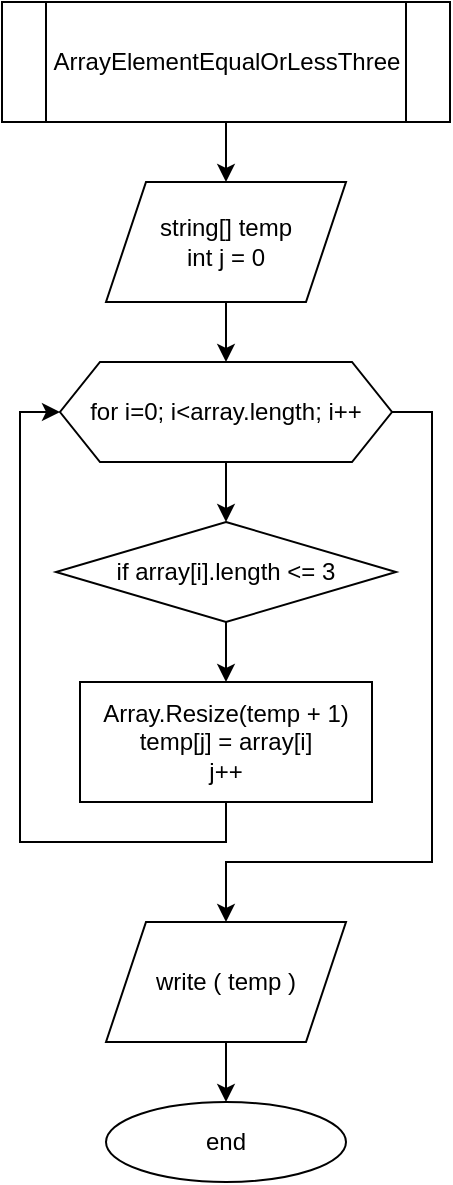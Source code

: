 <mxfile version="20.7.4" type="device"><diagram id="C5RBs43oDa-KdzZeNtuy" name="Page-1"><mxGraphModel dx="1610" dy="746" grid="1" gridSize="10" guides="1" tooltips="1" connect="1" arrows="1" fold="1" page="1" pageScale="1" pageWidth="827" pageHeight="1169" math="0" shadow="0"><root><mxCell id="WIyWlLk6GJQsqaUBKTNV-0"/><mxCell id="WIyWlLk6GJQsqaUBKTNV-1" parent="WIyWlLk6GJQsqaUBKTNV-0"/><mxCell id="EpuqHLS8eakMcwxU8TYO-19" value="" style="edgeStyle=orthogonalEdgeStyle;rounded=0;orthogonalLoop=1;jettySize=auto;html=1;entryX=0.5;entryY=0;entryDx=0;entryDy=0;" edge="1" parent="WIyWlLk6GJQsqaUBKTNV-1" source="EpuqHLS8eakMcwxU8TYO-2" target="EpuqHLS8eakMcwxU8TYO-5"><mxGeometry relative="1" as="geometry"/></mxCell><mxCell id="EpuqHLS8eakMcwxU8TYO-24" style="edgeStyle=orthogonalEdgeStyle;rounded=0;orthogonalLoop=1;jettySize=auto;html=1;exitX=1;exitY=0.5;exitDx=0;exitDy=0;entryX=0.5;entryY=0;entryDx=0;entryDy=0;" edge="1" parent="WIyWlLk6GJQsqaUBKTNV-1" source="EpuqHLS8eakMcwxU8TYO-2" target="EpuqHLS8eakMcwxU8TYO-23"><mxGeometry relative="1" as="geometry"><Array as="points"><mxPoint x="517" y="325"/><mxPoint x="517" y="550"/><mxPoint x="414" y="550"/></Array></mxGeometry></mxCell><mxCell id="EpuqHLS8eakMcwxU8TYO-2" value="for i=0; i&amp;lt;array.length; i++" style="shape=hexagon;perimeter=hexagonPerimeter2;whiteSpace=wrap;html=1;fixedSize=1;" vertex="1" parent="WIyWlLk6GJQsqaUBKTNV-1"><mxGeometry x="331" y="300" width="166" height="50" as="geometry"/></mxCell><mxCell id="EpuqHLS8eakMcwxU8TYO-11" value="" style="edgeStyle=orthogonalEdgeStyle;rounded=0;orthogonalLoop=1;jettySize=auto;html=1;" edge="1" parent="WIyWlLk6GJQsqaUBKTNV-1" source="EpuqHLS8eakMcwxU8TYO-4" target="EpuqHLS8eakMcwxU8TYO-8"><mxGeometry relative="1" as="geometry"/></mxCell><mxCell id="EpuqHLS8eakMcwxU8TYO-4" value="ArrayElementEqualOrLessThree" style="shape=process;whiteSpace=wrap;html=1;backgroundOutline=1;" vertex="1" parent="WIyWlLk6GJQsqaUBKTNV-1"><mxGeometry x="302" y="120" width="224" height="60" as="geometry"/></mxCell><mxCell id="EpuqHLS8eakMcwxU8TYO-20" value="" style="edgeStyle=orthogonalEdgeStyle;rounded=0;orthogonalLoop=1;jettySize=auto;html=1;" edge="1" parent="WIyWlLk6GJQsqaUBKTNV-1" source="EpuqHLS8eakMcwxU8TYO-5" target="EpuqHLS8eakMcwxU8TYO-9"><mxGeometry relative="1" as="geometry"/></mxCell><mxCell id="EpuqHLS8eakMcwxU8TYO-5" value="if array[i].length &amp;lt;= 3" style="rhombus;whiteSpace=wrap;html=1;" vertex="1" parent="WIyWlLk6GJQsqaUBKTNV-1"><mxGeometry x="329" y="380" width="170" height="50" as="geometry"/></mxCell><mxCell id="EpuqHLS8eakMcwxU8TYO-7" value="end" style="ellipse;whiteSpace=wrap;html=1;" vertex="1" parent="WIyWlLk6GJQsqaUBKTNV-1"><mxGeometry x="354" y="670" width="120" height="40" as="geometry"/></mxCell><mxCell id="EpuqHLS8eakMcwxU8TYO-15" value="" style="edgeStyle=orthogonalEdgeStyle;rounded=0;orthogonalLoop=1;jettySize=auto;html=1;" edge="1" parent="WIyWlLk6GJQsqaUBKTNV-1" source="EpuqHLS8eakMcwxU8TYO-8"><mxGeometry relative="1" as="geometry"><mxPoint x="414" y="300" as="targetPoint"/></mxGeometry></mxCell><mxCell id="EpuqHLS8eakMcwxU8TYO-8" value="string[] temp&lt;br&gt;int j = 0" style="shape=parallelogram;perimeter=parallelogramPerimeter;whiteSpace=wrap;html=1;fixedSize=1;" vertex="1" parent="WIyWlLk6GJQsqaUBKTNV-1"><mxGeometry x="354" y="210" width="120" height="60" as="geometry"/></mxCell><mxCell id="EpuqHLS8eakMcwxU8TYO-21" style="edgeStyle=orthogonalEdgeStyle;rounded=0;orthogonalLoop=1;jettySize=auto;html=1;exitX=0.5;exitY=1;exitDx=0;exitDy=0;entryX=0;entryY=0.5;entryDx=0;entryDy=0;" edge="1" parent="WIyWlLk6GJQsqaUBKTNV-1" source="EpuqHLS8eakMcwxU8TYO-9" target="EpuqHLS8eakMcwxU8TYO-2"><mxGeometry relative="1" as="geometry"/></mxCell><mxCell id="EpuqHLS8eakMcwxU8TYO-9" value="Array.Resize(temp + 1)&lt;br&gt;temp[j] = array[i]&lt;br&gt;j++" style="rounded=0;whiteSpace=wrap;html=1;" vertex="1" parent="WIyWlLk6GJQsqaUBKTNV-1"><mxGeometry x="341" y="460" width="146" height="60" as="geometry"/></mxCell><mxCell id="EpuqHLS8eakMcwxU8TYO-25" style="edgeStyle=orthogonalEdgeStyle;rounded=0;orthogonalLoop=1;jettySize=auto;html=1;exitX=0.5;exitY=1;exitDx=0;exitDy=0;entryX=0.5;entryY=0;entryDx=0;entryDy=0;" edge="1" parent="WIyWlLk6GJQsqaUBKTNV-1" source="EpuqHLS8eakMcwxU8TYO-23" target="EpuqHLS8eakMcwxU8TYO-7"><mxGeometry relative="1" as="geometry"/></mxCell><mxCell id="EpuqHLS8eakMcwxU8TYO-23" value="write ( temp )" style="shape=parallelogram;perimeter=parallelogramPerimeter;whiteSpace=wrap;html=1;fixedSize=1;" vertex="1" parent="WIyWlLk6GJQsqaUBKTNV-1"><mxGeometry x="354" y="580" width="120" height="60" as="geometry"/></mxCell></root></mxGraphModel></diagram></mxfile>